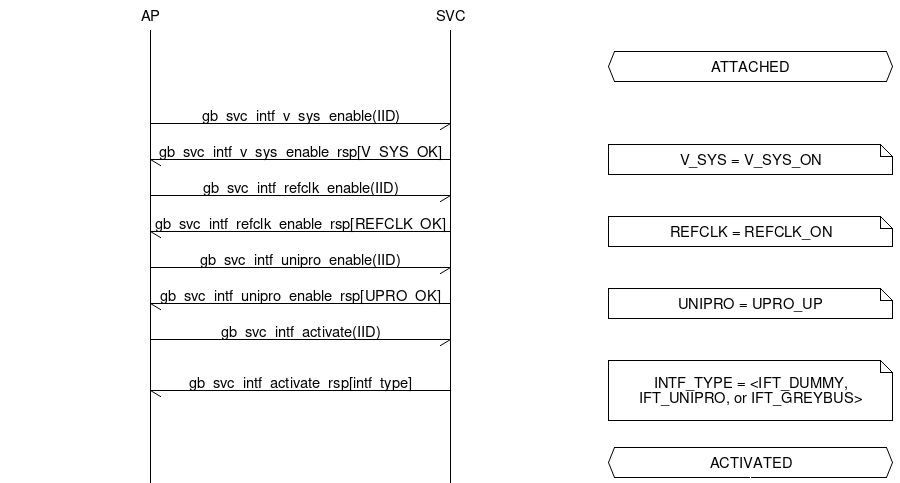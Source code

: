 # MSC for Comments Boot Procedure

msc {
  hscale = "1.5", arcgradient = "0";

  AP, SVC, Comments [ linecolor = "white", textcolor = "white" ];

  |||;
  Comments abox Comments [ label = "ATTACHED" ];
  |||;
  AP->SVC [ label = "gb_svc_intf_v_sys_enable(IID)" ];
  SVC->AP [ label = "gb_svc_intf_v_sys_enable_rsp[V_SYS_OK]" ],
  Comments note Comments [ label = "V_SYS = V_SYS_ON" ];
  AP->SVC [ label = "gb_svc_intf_refclk_enable(IID)" ];
  SVC->AP [ label = "gb_svc_intf_refclk_enable_rsp[REFCLK_OK]" ],
  Comments note Comments [ label = "REFCLK = REFCLK_ON" ];
  AP->SVC [ label = "gb_svc_intf_unipro_enable(IID)" ];
  SVC->AP [ label = "gb_svc_intf_unipro_enable_rsp[UPRO_OK]" ],
  Comments note Comments [ label = "UNIPRO = UPRO_UP" ];
  AP->SVC [ label = "gb_svc_intf_activate(IID)" ];
  SVC->AP [ label = "gb_svc_intf_activate_rsp[intf_type]" ],
  Comments note Comments [ label = "\nINTF_TYPE = <IFT_DUMMY, IFT_UNIPRO, or IFT_GREYBUS>\n" ];
  |||;
  Comments abox Comments [ label = "ACTIVATED" ];
}
